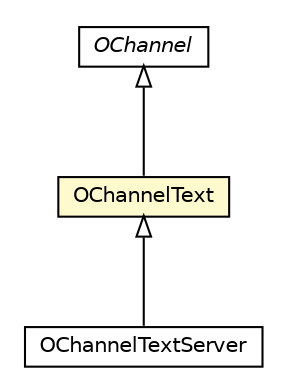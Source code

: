#!/usr/local/bin/dot
#
# Class diagram 
# Generated by UMLGraph version R5_6-24-gf6e263 (http://www.umlgraph.org/)
#

digraph G {
	edge [fontname="Helvetica",fontsize=10,labelfontname="Helvetica",labelfontsize=10];
	node [fontname="Helvetica",fontsize=10,shape=plaintext];
	nodesep=0.25;
	ranksep=0.5;
	// com.orientechnologies.orient.enterprise.channel.OChannel
	c1717502 [label=<<table title="com.orientechnologies.orient.enterprise.channel.OChannel" border="0" cellborder="1" cellspacing="0" cellpadding="2" port="p" href="../OChannel.html">
		<tr><td><table border="0" cellspacing="0" cellpadding="1">
<tr><td align="center" balign="center"><font face="Helvetica-Oblique"> OChannel </font></td></tr>
		</table></td></tr>
		</table>>, URL="../OChannel.html", fontname="Helvetica", fontcolor="black", fontsize=10.0];
	// com.orientechnologies.orient.enterprise.channel.text.OChannelTextServer
	c1717515 [label=<<table title="com.orientechnologies.orient.enterprise.channel.text.OChannelTextServer" border="0" cellborder="1" cellspacing="0" cellpadding="2" port="p" href="./OChannelTextServer.html">
		<tr><td><table border="0" cellspacing="0" cellpadding="1">
<tr><td align="center" balign="center"> OChannelTextServer </td></tr>
		</table></td></tr>
		</table>>, URL="./OChannelTextServer.html", fontname="Helvetica", fontcolor="black", fontsize=10.0];
	// com.orientechnologies.orient.enterprise.channel.text.OChannelText
	c1717516 [label=<<table title="com.orientechnologies.orient.enterprise.channel.text.OChannelText" border="0" cellborder="1" cellspacing="0" cellpadding="2" port="p" bgcolor="lemonChiffon" href="./OChannelText.html">
		<tr><td><table border="0" cellspacing="0" cellpadding="1">
<tr><td align="center" balign="center"> OChannelText </td></tr>
		</table></td></tr>
		</table>>, URL="./OChannelText.html", fontname="Helvetica", fontcolor="black", fontsize=10.0];
	//com.orientechnologies.orient.enterprise.channel.text.OChannelTextServer extends com.orientechnologies.orient.enterprise.channel.text.OChannelText
	c1717516:p -> c1717515:p [dir=back,arrowtail=empty];
	//com.orientechnologies.orient.enterprise.channel.text.OChannelText extends com.orientechnologies.orient.enterprise.channel.OChannel
	c1717502:p -> c1717516:p [dir=back,arrowtail=empty];
}

